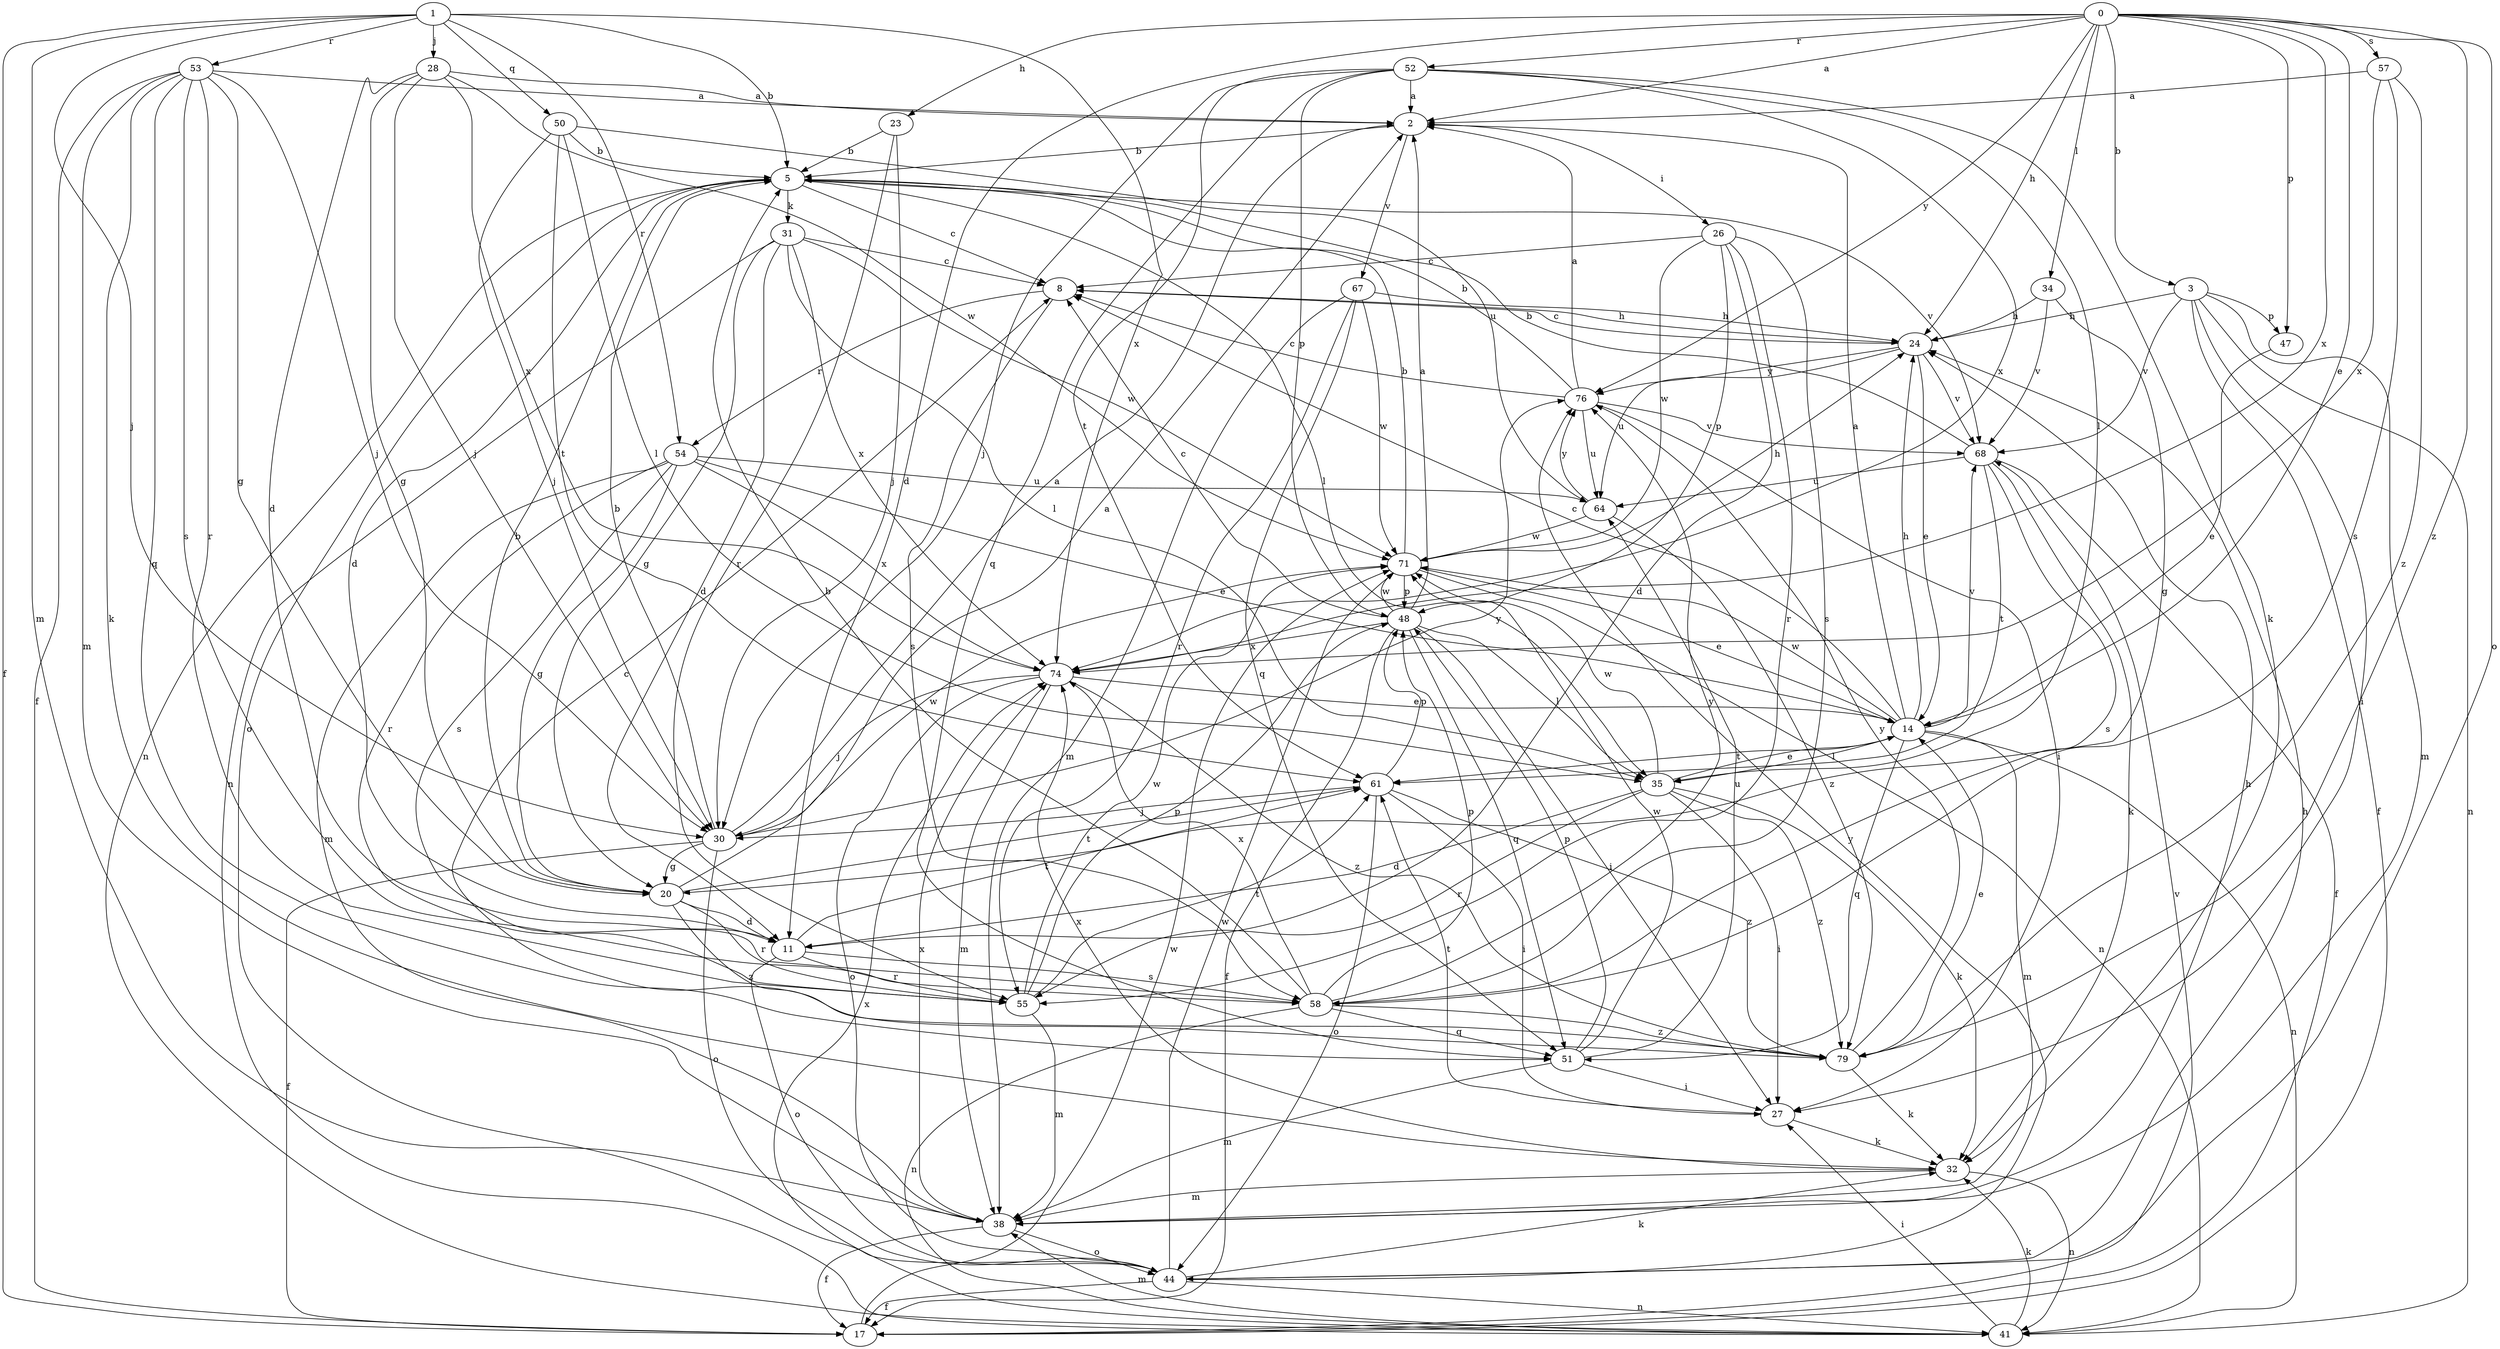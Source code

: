 strict digraph  {
0;
1;
2;
3;
5;
8;
11;
14;
17;
20;
23;
24;
26;
27;
28;
30;
31;
32;
34;
35;
38;
41;
44;
47;
48;
50;
51;
52;
53;
54;
55;
57;
58;
61;
64;
67;
68;
71;
74;
76;
79;
0 -> 2  [label=a];
0 -> 3  [label=b];
0 -> 11  [label=d];
0 -> 14  [label=e];
0 -> 23  [label=h];
0 -> 24  [label=h];
0 -> 34  [label=l];
0 -> 44  [label=o];
0 -> 47  [label=p];
0 -> 52  [label=r];
0 -> 57  [label=s];
0 -> 74  [label=x];
0 -> 76  [label=y];
0 -> 79  [label=z];
1 -> 5  [label=b];
1 -> 17  [label=f];
1 -> 28  [label=j];
1 -> 30  [label=j];
1 -> 38  [label=m];
1 -> 50  [label=q];
1 -> 53  [label=r];
1 -> 54  [label=r];
1 -> 74  [label=x];
2 -> 5  [label=b];
2 -> 26  [label=i];
2 -> 67  [label=v];
3 -> 17  [label=f];
3 -> 24  [label=h];
3 -> 27  [label=i];
3 -> 38  [label=m];
3 -> 41  [label=n];
3 -> 47  [label=p];
3 -> 68  [label=v];
5 -> 8  [label=c];
5 -> 11  [label=d];
5 -> 31  [label=k];
5 -> 35  [label=l];
5 -> 41  [label=n];
5 -> 44  [label=o];
5 -> 68  [label=v];
8 -> 24  [label=h];
8 -> 54  [label=r];
8 -> 58  [label=s];
11 -> 44  [label=o];
11 -> 55  [label=r];
11 -> 58  [label=s];
11 -> 61  [label=t];
14 -> 2  [label=a];
14 -> 8  [label=c];
14 -> 24  [label=h];
14 -> 35  [label=l];
14 -> 38  [label=m];
14 -> 41  [label=n];
14 -> 51  [label=q];
14 -> 61  [label=t];
14 -> 68  [label=v];
14 -> 71  [label=w];
17 -> 68  [label=v];
17 -> 71  [label=w];
20 -> 2  [label=a];
20 -> 5  [label=b];
20 -> 11  [label=d];
20 -> 55  [label=r];
20 -> 61  [label=t];
20 -> 79  [label=z];
23 -> 5  [label=b];
23 -> 30  [label=j];
23 -> 55  [label=r];
24 -> 8  [label=c];
24 -> 14  [label=e];
24 -> 64  [label=u];
24 -> 68  [label=v];
24 -> 76  [label=y];
26 -> 8  [label=c];
26 -> 11  [label=d];
26 -> 48  [label=p];
26 -> 55  [label=r];
26 -> 58  [label=s];
26 -> 71  [label=w];
27 -> 32  [label=k];
27 -> 61  [label=t];
28 -> 2  [label=a];
28 -> 11  [label=d];
28 -> 20  [label=g];
28 -> 30  [label=j];
28 -> 71  [label=w];
28 -> 74  [label=x];
30 -> 2  [label=a];
30 -> 5  [label=b];
30 -> 17  [label=f];
30 -> 20  [label=g];
30 -> 44  [label=o];
30 -> 71  [label=w];
30 -> 76  [label=y];
31 -> 8  [label=c];
31 -> 11  [label=d];
31 -> 20  [label=g];
31 -> 35  [label=l];
31 -> 41  [label=n];
31 -> 71  [label=w];
31 -> 74  [label=x];
32 -> 38  [label=m];
32 -> 41  [label=n];
32 -> 74  [label=x];
34 -> 20  [label=g];
34 -> 24  [label=h];
34 -> 68  [label=v];
35 -> 11  [label=d];
35 -> 14  [label=e];
35 -> 27  [label=i];
35 -> 32  [label=k];
35 -> 55  [label=r];
35 -> 71  [label=w];
35 -> 79  [label=z];
38 -> 17  [label=f];
38 -> 24  [label=h];
38 -> 44  [label=o];
38 -> 74  [label=x];
41 -> 27  [label=i];
41 -> 32  [label=k];
41 -> 38  [label=m];
41 -> 74  [label=x];
44 -> 17  [label=f];
44 -> 24  [label=h];
44 -> 32  [label=k];
44 -> 41  [label=n];
44 -> 71  [label=w];
44 -> 76  [label=y];
47 -> 14  [label=e];
48 -> 2  [label=a];
48 -> 8  [label=c];
48 -> 17  [label=f];
48 -> 27  [label=i];
48 -> 35  [label=l];
48 -> 51  [label=q];
48 -> 71  [label=w];
48 -> 74  [label=x];
50 -> 5  [label=b];
50 -> 30  [label=j];
50 -> 35  [label=l];
50 -> 61  [label=t];
50 -> 64  [label=u];
51 -> 27  [label=i];
51 -> 38  [label=m];
51 -> 48  [label=p];
51 -> 64  [label=u];
51 -> 71  [label=w];
52 -> 2  [label=a];
52 -> 30  [label=j];
52 -> 32  [label=k];
52 -> 35  [label=l];
52 -> 48  [label=p];
52 -> 51  [label=q];
52 -> 61  [label=t];
52 -> 74  [label=x];
53 -> 2  [label=a];
53 -> 17  [label=f];
53 -> 20  [label=g];
53 -> 30  [label=j];
53 -> 32  [label=k];
53 -> 38  [label=m];
53 -> 51  [label=q];
53 -> 55  [label=r];
53 -> 58  [label=s];
54 -> 14  [label=e];
54 -> 20  [label=g];
54 -> 38  [label=m];
54 -> 55  [label=r];
54 -> 58  [label=s];
54 -> 64  [label=u];
54 -> 74  [label=x];
55 -> 38  [label=m];
55 -> 48  [label=p];
55 -> 61  [label=t];
55 -> 71  [label=w];
57 -> 2  [label=a];
57 -> 58  [label=s];
57 -> 74  [label=x];
57 -> 79  [label=z];
58 -> 5  [label=b];
58 -> 41  [label=n];
58 -> 48  [label=p];
58 -> 51  [label=q];
58 -> 74  [label=x];
58 -> 76  [label=y];
58 -> 79  [label=z];
61 -> 27  [label=i];
61 -> 30  [label=j];
61 -> 44  [label=o];
61 -> 48  [label=p];
61 -> 79  [label=z];
64 -> 71  [label=w];
64 -> 76  [label=y];
64 -> 79  [label=z];
67 -> 24  [label=h];
67 -> 38  [label=m];
67 -> 51  [label=q];
67 -> 55  [label=r];
67 -> 71  [label=w];
68 -> 5  [label=b];
68 -> 17  [label=f];
68 -> 32  [label=k];
68 -> 58  [label=s];
68 -> 61  [label=t];
68 -> 64  [label=u];
71 -> 5  [label=b];
71 -> 14  [label=e];
71 -> 24  [label=h];
71 -> 41  [label=n];
71 -> 48  [label=p];
74 -> 14  [label=e];
74 -> 30  [label=j];
74 -> 38  [label=m];
74 -> 44  [label=o];
74 -> 79  [label=z];
76 -> 2  [label=a];
76 -> 5  [label=b];
76 -> 8  [label=c];
76 -> 27  [label=i];
76 -> 64  [label=u];
76 -> 68  [label=v];
79 -> 8  [label=c];
79 -> 14  [label=e];
79 -> 32  [label=k];
79 -> 76  [label=y];
}

